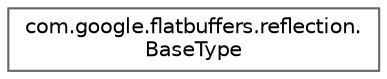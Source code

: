 digraph "Graphical Class Hierarchy"
{
 // LATEX_PDF_SIZE
  bgcolor="transparent";
  edge [fontname=Helvetica,fontsize=10,labelfontname=Helvetica,labelfontsize=10];
  node [fontname=Helvetica,fontsize=10,shape=box,height=0.2,width=0.4];
  rankdir="LR";
  Node0 [id="Node000000",label="com.google.flatbuffers.reflection.\lBaseType",height=0.2,width=0.4,color="grey40", fillcolor="white", style="filled",URL="$classcom_1_1google_1_1flatbuffers_1_1reflection_1_1BaseType.html",tooltip=" "];
}
